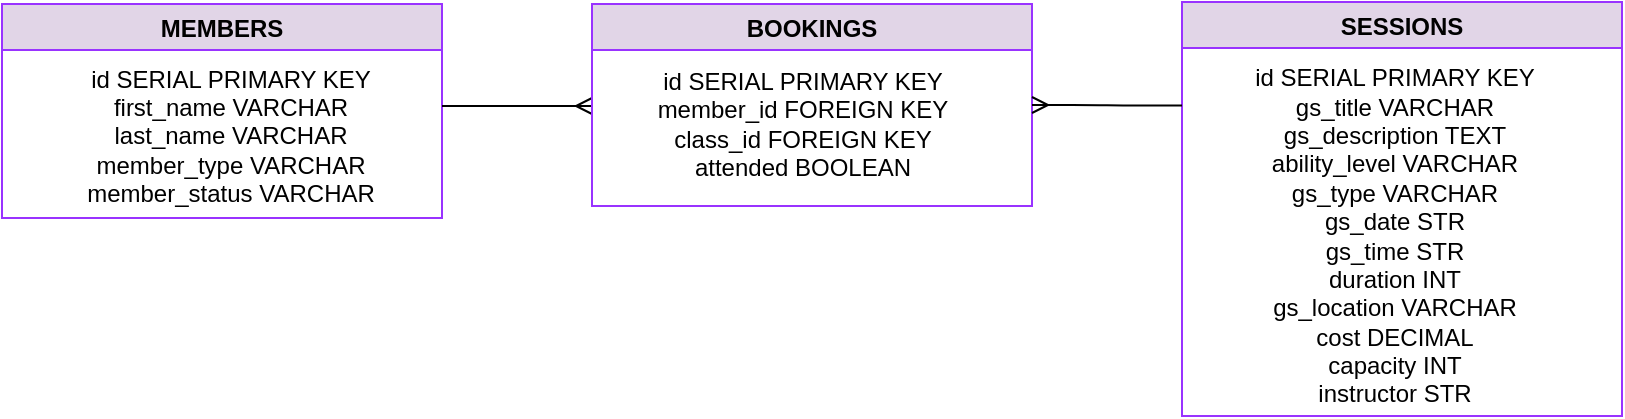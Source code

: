 <mxfile version="14.5.6" type="device"><diagram id="cUhFRVL-xcHtPhrZ-8ej" name="Page-1"><mxGraphModel dx="1026" dy="514" grid="1" gridSize="10" guides="1" tooltips="1" connect="1" arrows="1" fold="1" page="1" pageScale="1" pageWidth="827" pageHeight="1169" math="0" shadow="0"><root><mxCell id="0"/><mxCell id="1" parent="0"/><mxCell id="Oh8bmM580HgpUxwd3d-Q-1" value="MEMBERS" style="swimlane;fillColor=#e1d5e7;strokeColor=#9933FF;" parent="1" vertex="1"><mxGeometry x="10" y="153" width="220" height="107" as="geometry"/></mxCell><mxCell id="Oh8bmM580HgpUxwd3d-Q-4" value="id SERIAL PRIMARY KEY&lt;br&gt;first_name VARCHAR&lt;br&gt;last_name VARCHAR&lt;br&gt;member_type VARCHAR&lt;br&gt;member_status VARCHAR" style="text;html=1;align=center;verticalAlign=middle;resizable=0;points=[];autosize=1;" parent="Oh8bmM580HgpUxwd3d-Q-1" vertex="1"><mxGeometry x="34" y="26" width="160" height="80" as="geometry"/></mxCell><mxCell id="Oh8bmM580HgpUxwd3d-Q-2" value="" style="edgeStyle=entityRelationEdgeStyle;fontSize=12;html=1;endArrow=ERmany;" parent="1" edge="1"><mxGeometry width="100" height="100" relative="1" as="geometry"><mxPoint x="230" y="204" as="sourcePoint"/><mxPoint x="305" y="204" as="targetPoint"/></mxGeometry></mxCell><mxCell id="Oh8bmM580HgpUxwd3d-Q-8" value="BOOKINGS" style="swimlane;fillColor=#e1d5e7;strokeColor=#9933FF;startSize=23;" parent="1" vertex="1"><mxGeometry x="305" y="153" width="220" height="101" as="geometry"/></mxCell><mxCell id="Oh8bmM580HgpUxwd3d-Q-9" value="id SERIAL PRIMARY KEY&lt;br&gt;member_id FOREIGN KEY&lt;br&gt;class_id FOREIGN KEY&lt;br&gt;attended BOOLEAN" style="text;html=1;align=center;verticalAlign=middle;resizable=0;points=[];autosize=1;" parent="Oh8bmM580HgpUxwd3d-Q-8" vertex="1"><mxGeometry x="25" y="30" width="160" height="60" as="geometry"/></mxCell><mxCell id="Oh8bmM580HgpUxwd3d-Q-10" value="SESSIONS" style="swimlane;fillColor=#e1d5e7;strokeColor=#9933FF;startSize=23;" parent="1" vertex="1"><mxGeometry x="600" y="152" width="220" height="207" as="geometry"/></mxCell><mxCell id="Oh8bmM580HgpUxwd3d-Q-11" value="id SERIAL PRIMARY KEY&lt;br&gt;gs_title VARCHAR&lt;br&gt;gs_description TEXT&lt;br&gt;ability_level VARCHAR&lt;br&gt;gs_type VARCHAR&lt;br&gt;gs_date STR&lt;br&gt;gs_time STR&lt;br&gt;duration INT&lt;br&gt;gs_location VARCHAR&lt;br&gt;cost DECIMAL&lt;br&gt;capacity INT&lt;br&gt;instructor STR" style="text;html=1;align=center;verticalAlign=middle;resizable=0;points=[];autosize=1;" parent="Oh8bmM580HgpUxwd3d-Q-10" vertex="1"><mxGeometry x="26" y="32" width="160" height="170" as="geometry"/></mxCell><mxCell id="Oh8bmM580HgpUxwd3d-Q-12" value="" style="edgeStyle=entityRelationEdgeStyle;fontSize=12;html=1;endArrow=ERmany;exitX=0;exitY=0.25;exitDx=0;exitDy=0;entryX=1;entryY=0.5;entryDx=0;entryDy=0;" parent="1" source="Oh8bmM580HgpUxwd3d-Q-10" target="Oh8bmM580HgpUxwd3d-Q-8" edge="1"><mxGeometry width="100" height="100" relative="1" as="geometry"><mxPoint x="525" y="203" as="sourcePoint"/><mxPoint x="580" y="170" as="targetPoint"/></mxGeometry></mxCell></root></mxGraphModel></diagram></mxfile>